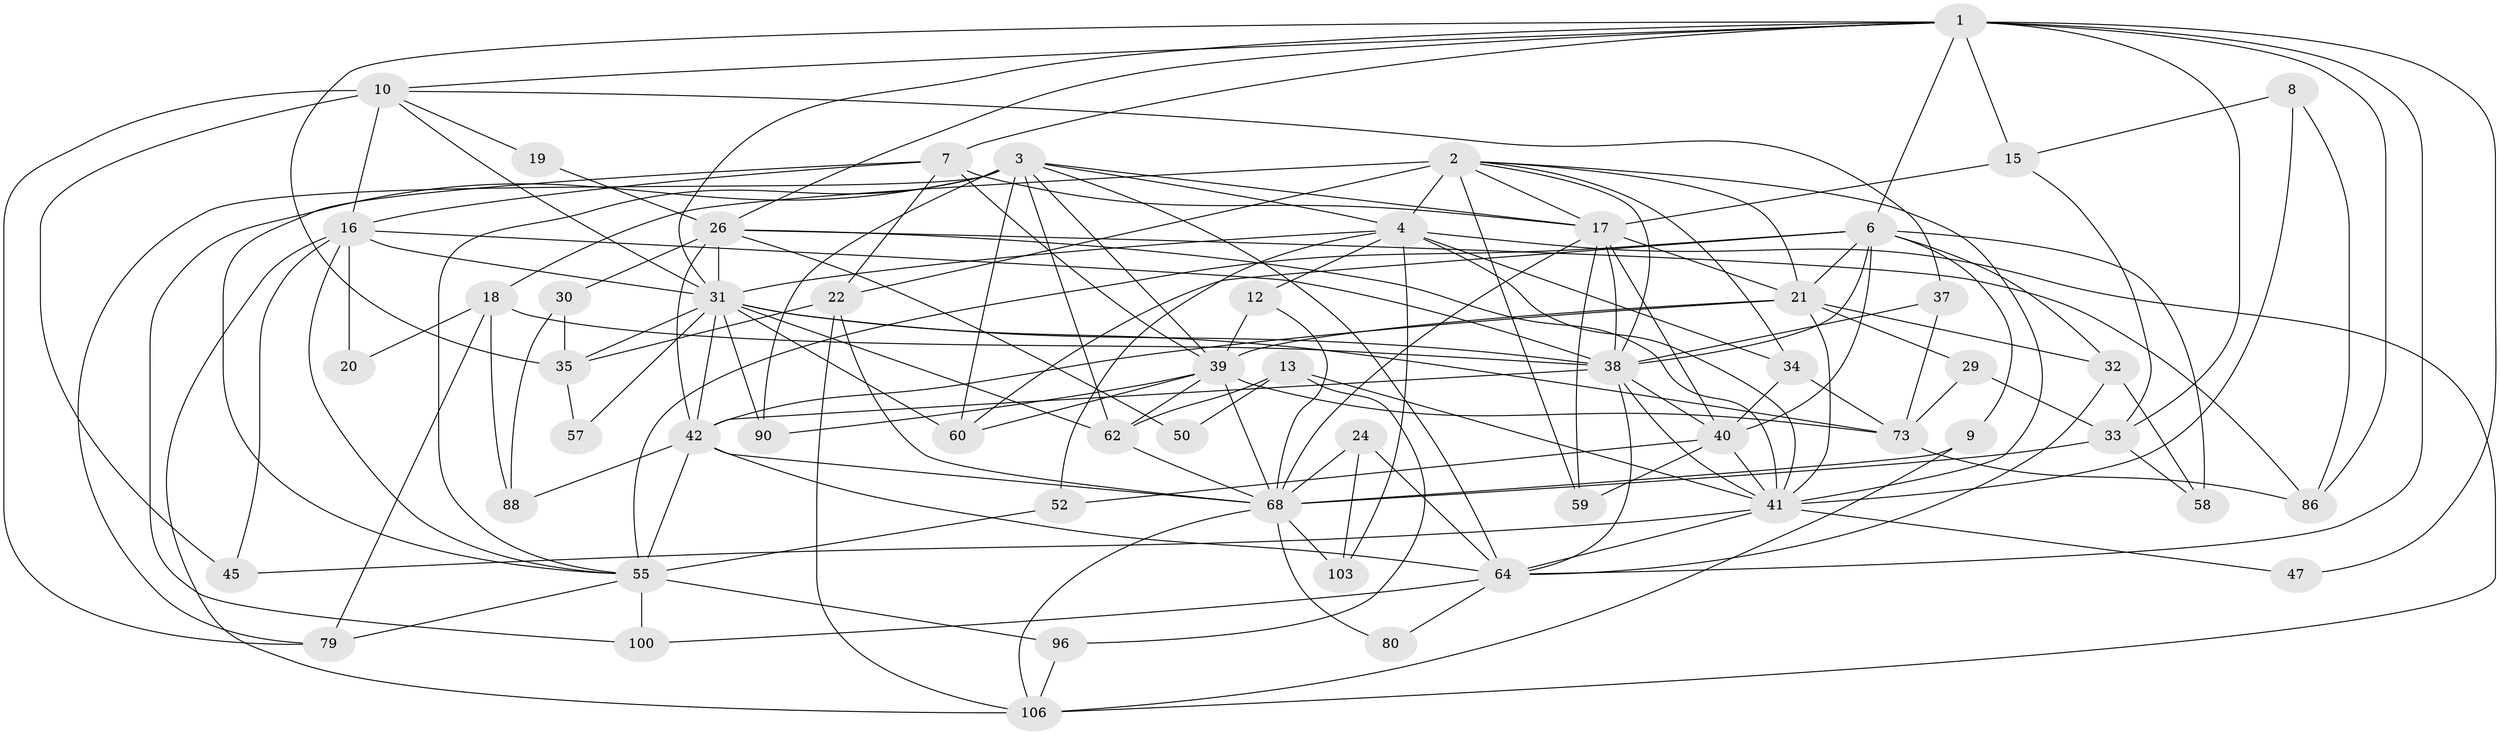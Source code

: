// original degree distribution, {4: 0.2767857142857143, 3: 0.2857142857142857, 5: 0.1875, 2: 0.11607142857142858, 6: 0.08928571428571429, 7: 0.026785714285714284, 8: 0.017857142857142856}
// Generated by graph-tools (version 1.1) at 2025/15/03/09/25 04:15:08]
// undirected, 56 vertices, 154 edges
graph export_dot {
graph [start="1"]
  node [color=gray90,style=filled];
  1 [super="+92+101"];
  2 [super="+69+98"];
  3 [super="+36+11"];
  4 [super="+5+81"];
  6 [super="+27+48"];
  7 [super="+14+85"];
  8;
  9;
  10 [super="+102"];
  12 [super="+109"];
  13;
  15 [super="+43"];
  16 [super="+28"];
  17 [super="+44+91"];
  18 [super="+87+23+49"];
  19;
  20;
  21 [super="+25+104"];
  22 [super="+70"];
  24;
  26 [super="+56"];
  29;
  30;
  31 [super="+65+105"];
  32 [super="+89"];
  33 [super="+110"];
  34;
  35 [super="+71"];
  37;
  38 [super="+54+93+67"];
  39 [super="+74+61"];
  40 [super="+78"];
  41 [super="+51"];
  42 [super="+46"];
  45;
  47;
  50;
  52 [super="+63"];
  55 [super="+94+99"];
  57;
  58;
  59;
  60 [super="+72"];
  62;
  64 [super="+75"];
  68 [super="+83"];
  73 [super="+76"];
  79;
  80;
  86;
  88;
  90;
  96;
  100;
  103;
  106;
  1 -- 10;
  1 -- 33;
  1 -- 26;
  1 -- 6 [weight=2];
  1 -- 15 [weight=2];
  1 -- 64;
  1 -- 35;
  1 -- 7;
  1 -- 47;
  1 -- 86;
  1 -- 31;
  2 -- 59;
  2 -- 17;
  2 -- 34;
  2 -- 18;
  2 -- 21;
  2 -- 38;
  2 -- 4 [weight=3];
  2 -- 22;
  2 -- 41;
  3 -- 17;
  3 -- 64;
  3 -- 4 [weight=2];
  3 -- 100;
  3 -- 55;
  3 -- 62;
  3 -- 39;
  3 -- 90;
  3 -- 60;
  3 -- 79;
  4 -- 31;
  4 -- 106;
  4 -- 34;
  4 -- 52;
  4 -- 103;
  4 -- 41;
  4 -- 12;
  6 -- 21;
  6 -- 9;
  6 -- 60;
  6 -- 32;
  6 -- 38;
  6 -- 40;
  6 -- 58;
  6 -- 55;
  7 -- 16;
  7 -- 17;
  7 -- 39 [weight=2];
  7 -- 55;
  7 -- 22;
  8 -- 15;
  8 -- 86;
  8 -- 41;
  9 -- 106;
  9 -- 68;
  10 -- 16;
  10 -- 45 [weight=2];
  10 -- 31;
  10 -- 19;
  10 -- 37;
  10 -- 79;
  12 -- 68;
  12 -- 39 [weight=2];
  13 -- 62;
  13 -- 96;
  13 -- 41;
  13 -- 50;
  15 -- 33;
  15 -- 17;
  16 -- 106;
  16 -- 31;
  16 -- 20;
  16 -- 45;
  16 -- 38;
  16 -- 55;
  17 -- 68;
  17 -- 40;
  17 -- 21;
  17 -- 59;
  17 -- 38;
  18 -- 79 [weight=2];
  18 -- 88;
  18 -- 38;
  18 -- 20;
  19 -- 26;
  21 -- 42 [weight=2];
  21 -- 29;
  21 -- 32;
  21 -- 39;
  21 -- 41;
  22 -- 68;
  22 -- 35;
  22 -- 106;
  24 -- 68;
  24 -- 103;
  24 -- 64;
  26 -- 86;
  26 -- 50;
  26 -- 30;
  26 -- 42;
  26 -- 31;
  26 -- 41;
  29 -- 33;
  29 -- 73;
  30 -- 35;
  30 -- 88;
  31 -- 73;
  31 -- 90;
  31 -- 42;
  31 -- 35;
  31 -- 38;
  31 -- 57;
  31 -- 60;
  31 -- 62;
  32 -- 58;
  32 -- 64;
  33 -- 68;
  33 -- 58;
  34 -- 40;
  34 -- 73;
  35 -- 57;
  37 -- 73;
  37 -- 38;
  38 -- 40;
  38 -- 42;
  38 -- 64;
  38 -- 41;
  39 -- 73;
  39 -- 68;
  39 -- 90;
  39 -- 60;
  39 -- 62;
  40 -- 41;
  40 -- 59;
  40 -- 52;
  41 -- 64;
  41 -- 45;
  41 -- 47;
  42 -- 88;
  42 -- 64 [weight=2];
  42 -- 68;
  42 -- 55;
  52 -- 55;
  55 -- 96 [weight=2];
  55 -- 79;
  55 -- 100;
  62 -- 68;
  64 -- 80;
  64 -- 100;
  68 -- 80;
  68 -- 103;
  68 -- 106;
  73 -- 86;
  96 -- 106;
}

